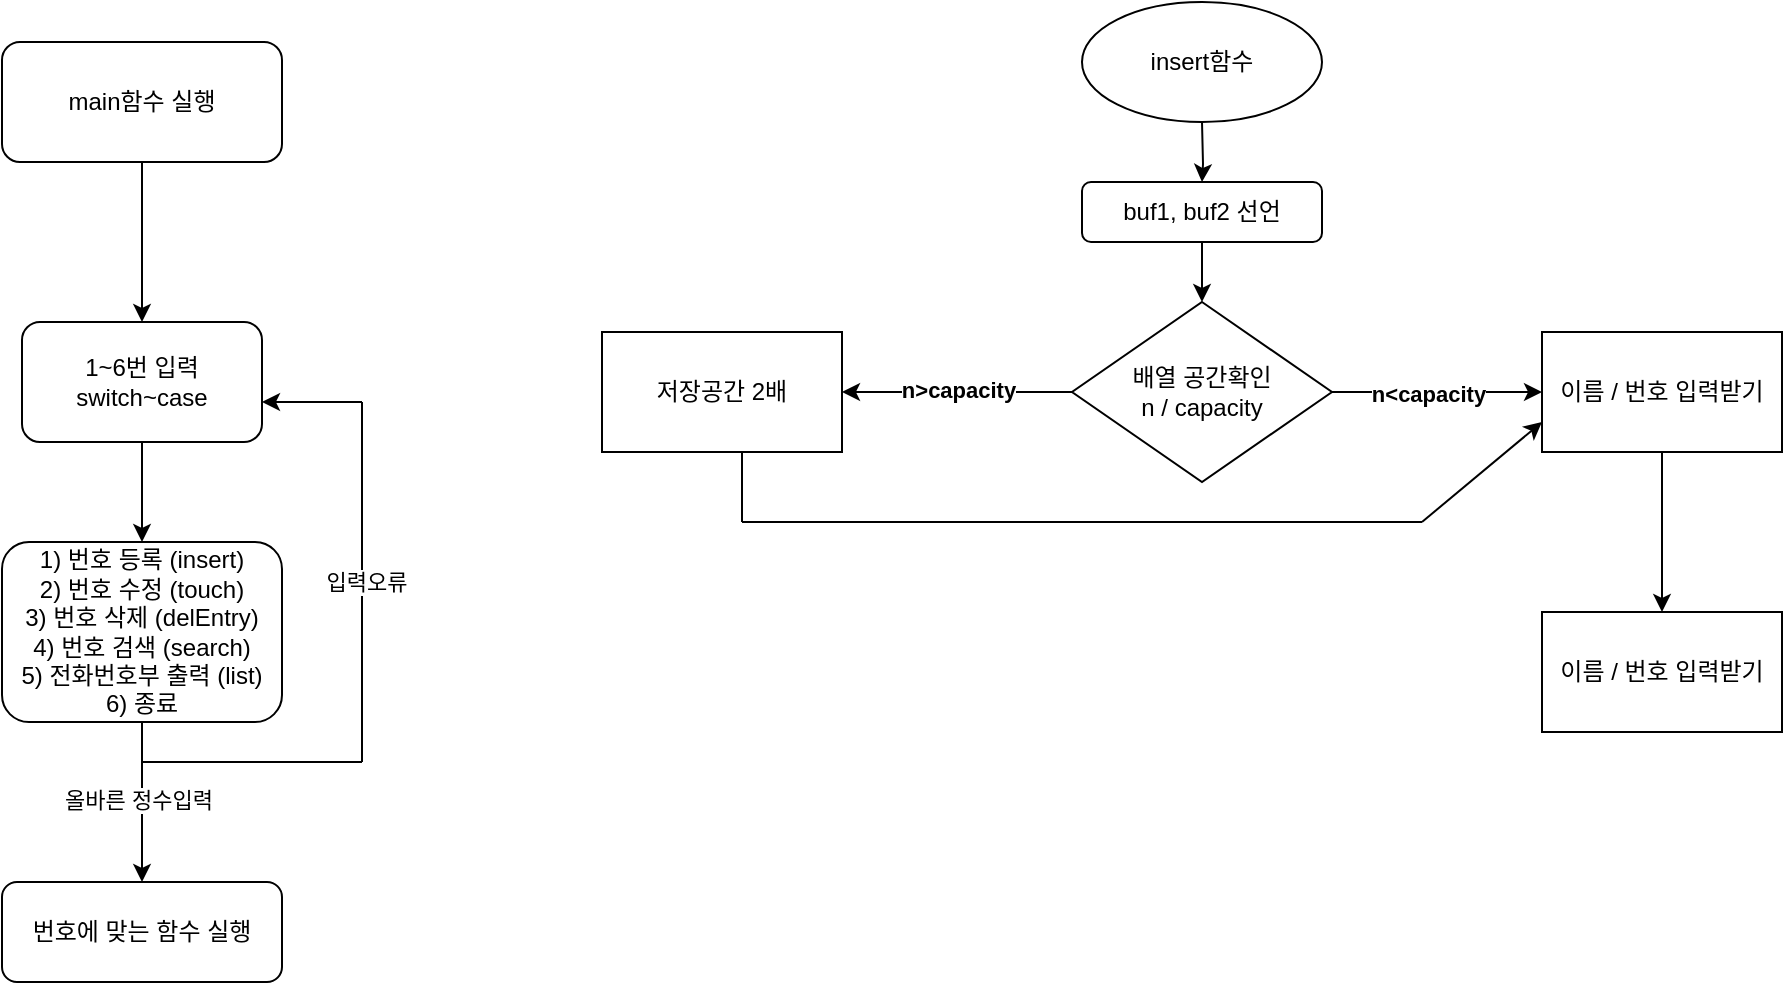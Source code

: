 <mxfile version="24.7.16">
  <diagram id="C5RBs43oDa-KdzZeNtuy" name="Page-1">
    <mxGraphModel dx="1050" dy="2941" grid="1" gridSize="10" guides="1" tooltips="1" connect="1" arrows="1" fold="1" page="1" pageScale="1" pageWidth="827" pageHeight="1169" math="0" shadow="0">
      <root>
        <mxCell id="WIyWlLk6GJQsqaUBKTNV-0" />
        <mxCell id="WIyWlLk6GJQsqaUBKTNV-1" parent="WIyWlLk6GJQsqaUBKTNV-0" />
        <mxCell id="W2ag3Siar-q9MoTJTR3j-28" value="" style="edgeStyle=orthogonalEdgeStyle;rounded=0;orthogonalLoop=1;jettySize=auto;html=1;" edge="1" parent="WIyWlLk6GJQsqaUBKTNV-1" source="W2ag3Siar-q9MoTJTR3j-26" target="W2ag3Siar-q9MoTJTR3j-27">
          <mxGeometry relative="1" as="geometry" />
        </mxCell>
        <mxCell id="W2ag3Siar-q9MoTJTR3j-26" value="main함수 실행" style="rounded=1;whiteSpace=wrap;html=1;" vertex="1" parent="WIyWlLk6GJQsqaUBKTNV-1">
          <mxGeometry x="30" y="-1160" width="140" height="60" as="geometry" />
        </mxCell>
        <mxCell id="W2ag3Siar-q9MoTJTR3j-31" value="" style="edgeStyle=orthogonalEdgeStyle;rounded=0;orthogonalLoop=1;jettySize=auto;html=1;" edge="1" parent="WIyWlLk6GJQsqaUBKTNV-1" source="W2ag3Siar-q9MoTJTR3j-27">
          <mxGeometry relative="1" as="geometry">
            <mxPoint x="100" y="-910" as="targetPoint" />
          </mxGeometry>
        </mxCell>
        <mxCell id="W2ag3Siar-q9MoTJTR3j-27" value="1~6번 입력&lt;div&gt;switch~case&lt;/div&gt;" style="rounded=1;whiteSpace=wrap;html=1;" vertex="1" parent="WIyWlLk6GJQsqaUBKTNV-1">
          <mxGeometry x="40" y="-1020" width="120" height="60" as="geometry" />
        </mxCell>
        <mxCell id="W2ag3Siar-q9MoTJTR3j-37" value="" style="edgeStyle=orthogonalEdgeStyle;rounded=0;orthogonalLoop=1;jettySize=auto;html=1;" edge="1" parent="WIyWlLk6GJQsqaUBKTNV-1" source="W2ag3Siar-q9MoTJTR3j-32" target="W2ag3Siar-q9MoTJTR3j-36">
          <mxGeometry relative="1" as="geometry" />
        </mxCell>
        <mxCell id="W2ag3Siar-q9MoTJTR3j-38" value="올바른 정수입력" style="edgeLabel;html=1;align=center;verticalAlign=middle;resizable=0;points=[];" vertex="1" connectable="0" parent="W2ag3Siar-q9MoTJTR3j-37">
          <mxGeometry x="-0.03" y="-2" relative="1" as="geometry">
            <mxPoint as="offset" />
          </mxGeometry>
        </mxCell>
        <mxCell id="W2ag3Siar-q9MoTJTR3j-32" value="1) 번호 등록 (insert)&lt;div&gt;2) 번호 수정 (touch)&lt;/div&gt;&lt;div&gt;3) 번호 삭제 (delEntry)&lt;/div&gt;&lt;div&gt;4) 번호 검색 (search)&lt;/div&gt;&lt;div&gt;5) 전화번호부 출력 (list)&lt;/div&gt;&lt;div&gt;6) 종료&lt;/div&gt;" style="rounded=1;whiteSpace=wrap;html=1;" vertex="1" parent="WIyWlLk6GJQsqaUBKTNV-1">
          <mxGeometry x="30" y="-910" width="140" height="90" as="geometry" />
        </mxCell>
        <mxCell id="W2ag3Siar-q9MoTJTR3j-36" value="번호에 맞는 함수 실행" style="rounded=1;whiteSpace=wrap;html=1;" vertex="1" parent="WIyWlLk6GJQsqaUBKTNV-1">
          <mxGeometry x="30" y="-740" width="140" height="50" as="geometry" />
        </mxCell>
        <mxCell id="W2ag3Siar-q9MoTJTR3j-41" value="" style="endArrow=none;html=1;rounded=0;" edge="1" parent="WIyWlLk6GJQsqaUBKTNV-1">
          <mxGeometry width="50" height="50" relative="1" as="geometry">
            <mxPoint x="210" y="-800" as="sourcePoint" />
            <mxPoint x="210" y="-980" as="targetPoint" />
          </mxGeometry>
        </mxCell>
        <mxCell id="W2ag3Siar-q9MoTJTR3j-44" value="입력오류" style="edgeLabel;html=1;align=center;verticalAlign=middle;resizable=0;points=[];" vertex="1" connectable="0" parent="W2ag3Siar-q9MoTJTR3j-41">
          <mxGeometry x="0.002" y="-2" relative="1" as="geometry">
            <mxPoint as="offset" />
          </mxGeometry>
        </mxCell>
        <mxCell id="W2ag3Siar-q9MoTJTR3j-42" value="" style="endArrow=classic;html=1;rounded=0;" edge="1" parent="WIyWlLk6GJQsqaUBKTNV-1">
          <mxGeometry width="50" height="50" relative="1" as="geometry">
            <mxPoint x="210" y="-980" as="sourcePoint" />
            <mxPoint x="160" y="-980" as="targetPoint" />
          </mxGeometry>
        </mxCell>
        <mxCell id="W2ag3Siar-q9MoTJTR3j-43" value="" style="endArrow=none;html=1;rounded=0;" edge="1" parent="WIyWlLk6GJQsqaUBKTNV-1">
          <mxGeometry width="50" height="50" relative="1" as="geometry">
            <mxPoint x="100" y="-800" as="sourcePoint" />
            <mxPoint x="210" y="-800" as="targetPoint" />
          </mxGeometry>
        </mxCell>
        <mxCell id="W2ag3Siar-q9MoTJTR3j-47" value="" style="edgeStyle=orthogonalEdgeStyle;rounded=0;orthogonalLoop=1;jettySize=auto;html=1;" edge="1" parent="WIyWlLk6GJQsqaUBKTNV-1" target="W2ag3Siar-q9MoTJTR3j-46">
          <mxGeometry relative="1" as="geometry">
            <mxPoint x="630" y="-1120" as="sourcePoint" />
          </mxGeometry>
        </mxCell>
        <mxCell id="W2ag3Siar-q9MoTJTR3j-49" value="" style="edgeStyle=orthogonalEdgeStyle;rounded=0;orthogonalLoop=1;jettySize=auto;html=1;" edge="1" parent="WIyWlLk6GJQsqaUBKTNV-1" source="W2ag3Siar-q9MoTJTR3j-46">
          <mxGeometry relative="1" as="geometry">
            <mxPoint x="630" y="-1030" as="targetPoint" />
          </mxGeometry>
        </mxCell>
        <mxCell id="W2ag3Siar-q9MoTJTR3j-46" value="&lt;div&gt;&lt;span style=&quot;background-color: initial;&quot;&gt;buf1, buf2 선언&lt;/span&gt;&lt;br&gt;&lt;/div&gt;" style="whiteSpace=wrap;html=1;rounded=1;" vertex="1" parent="WIyWlLk6GJQsqaUBKTNV-1">
          <mxGeometry x="570" y="-1090" width="120" height="30" as="geometry" />
        </mxCell>
        <mxCell id="W2ag3Siar-q9MoTJTR3j-52" value="" style="edgeStyle=orthogonalEdgeStyle;rounded=0;orthogonalLoop=1;jettySize=auto;html=1;" edge="1" parent="WIyWlLk6GJQsqaUBKTNV-1" source="W2ag3Siar-q9MoTJTR3j-50" target="W2ag3Siar-q9MoTJTR3j-51">
          <mxGeometry relative="1" as="geometry">
            <Array as="points">
              <mxPoint x="750" y="-985" />
              <mxPoint x="750" y="-985" />
            </Array>
          </mxGeometry>
        </mxCell>
        <mxCell id="W2ag3Siar-q9MoTJTR3j-57" value="&lt;b&gt;n&amp;lt;capacity&lt;/b&gt;" style="edgeLabel;html=1;align=center;verticalAlign=middle;resizable=0;points=[];" vertex="1" connectable="0" parent="W2ag3Siar-q9MoTJTR3j-52">
          <mxGeometry x="-0.095" y="-1" relative="1" as="geometry">
            <mxPoint as="offset" />
          </mxGeometry>
        </mxCell>
        <mxCell id="W2ag3Siar-q9MoTJTR3j-55" value="" style="edgeStyle=orthogonalEdgeStyle;rounded=0;orthogonalLoop=1;jettySize=auto;html=1;" edge="1" parent="WIyWlLk6GJQsqaUBKTNV-1" source="W2ag3Siar-q9MoTJTR3j-50" target="W2ag3Siar-q9MoTJTR3j-54">
          <mxGeometry relative="1" as="geometry" />
        </mxCell>
        <mxCell id="W2ag3Siar-q9MoTJTR3j-56" value="&lt;b&gt;n&amp;gt;capacity&lt;/b&gt;" style="edgeLabel;html=1;align=center;verticalAlign=middle;resizable=0;points=[];" vertex="1" connectable="0" parent="W2ag3Siar-q9MoTJTR3j-55">
          <mxGeometry x="0.003" y="-1" relative="1" as="geometry">
            <mxPoint as="offset" />
          </mxGeometry>
        </mxCell>
        <mxCell id="W2ag3Siar-q9MoTJTR3j-50" value="배열 공간확인&lt;div&gt;n / capacity&lt;/div&gt;" style="rhombus;whiteSpace=wrap;html=1;" vertex="1" parent="WIyWlLk6GJQsqaUBKTNV-1">
          <mxGeometry x="565" y="-1030" width="130" height="90" as="geometry" />
        </mxCell>
        <mxCell id="W2ag3Siar-q9MoTJTR3j-63" value="" style="edgeStyle=orthogonalEdgeStyle;rounded=0;orthogonalLoop=1;jettySize=auto;html=1;" edge="1" parent="WIyWlLk6GJQsqaUBKTNV-1" source="W2ag3Siar-q9MoTJTR3j-51" target="W2ag3Siar-q9MoTJTR3j-62">
          <mxGeometry relative="1" as="geometry" />
        </mxCell>
        <mxCell id="W2ag3Siar-q9MoTJTR3j-51" value="이름 / 번호 입력받기" style="whiteSpace=wrap;html=1;" vertex="1" parent="WIyWlLk6GJQsqaUBKTNV-1">
          <mxGeometry x="800" y="-1015" width="120" height="60" as="geometry" />
        </mxCell>
        <mxCell id="W2ag3Siar-q9MoTJTR3j-54" value="저장공간 2배" style="whiteSpace=wrap;html=1;" vertex="1" parent="WIyWlLk6GJQsqaUBKTNV-1">
          <mxGeometry x="330" y="-1015" width="120" height="60" as="geometry" />
        </mxCell>
        <mxCell id="W2ag3Siar-q9MoTJTR3j-58" value="" style="endArrow=none;html=1;rounded=0;" edge="1" parent="WIyWlLk6GJQsqaUBKTNV-1">
          <mxGeometry width="50" height="50" relative="1" as="geometry">
            <mxPoint x="400" y="-920" as="sourcePoint" />
            <mxPoint x="400" y="-955" as="targetPoint" />
          </mxGeometry>
        </mxCell>
        <mxCell id="W2ag3Siar-q9MoTJTR3j-60" value="" style="endArrow=none;html=1;rounded=0;" edge="1" parent="WIyWlLk6GJQsqaUBKTNV-1">
          <mxGeometry width="50" height="50" relative="1" as="geometry">
            <mxPoint x="400" y="-920" as="sourcePoint" />
            <mxPoint x="740" y="-920" as="targetPoint" />
          </mxGeometry>
        </mxCell>
        <mxCell id="W2ag3Siar-q9MoTJTR3j-61" value="" style="endArrow=classic;html=1;rounded=0;entryX=0;entryY=0.75;entryDx=0;entryDy=0;" edge="1" parent="WIyWlLk6GJQsqaUBKTNV-1" target="W2ag3Siar-q9MoTJTR3j-51">
          <mxGeometry width="50" height="50" relative="1" as="geometry">
            <mxPoint x="740" y="-920" as="sourcePoint" />
            <mxPoint x="740" y="-980" as="targetPoint" />
          </mxGeometry>
        </mxCell>
        <mxCell id="W2ag3Siar-q9MoTJTR3j-62" value="이름 / 번호 입력받기" style="whiteSpace=wrap;html=1;" vertex="1" parent="WIyWlLk6GJQsqaUBKTNV-1">
          <mxGeometry x="800" y="-875" width="120" height="60" as="geometry" />
        </mxCell>
        <mxCell id="W2ag3Siar-q9MoTJTR3j-64" value="insert함수" style="ellipse;whiteSpace=wrap;html=1;" vertex="1" parent="WIyWlLk6GJQsqaUBKTNV-1">
          <mxGeometry x="570" y="-1180" width="120" height="60" as="geometry" />
        </mxCell>
      </root>
    </mxGraphModel>
  </diagram>
</mxfile>
